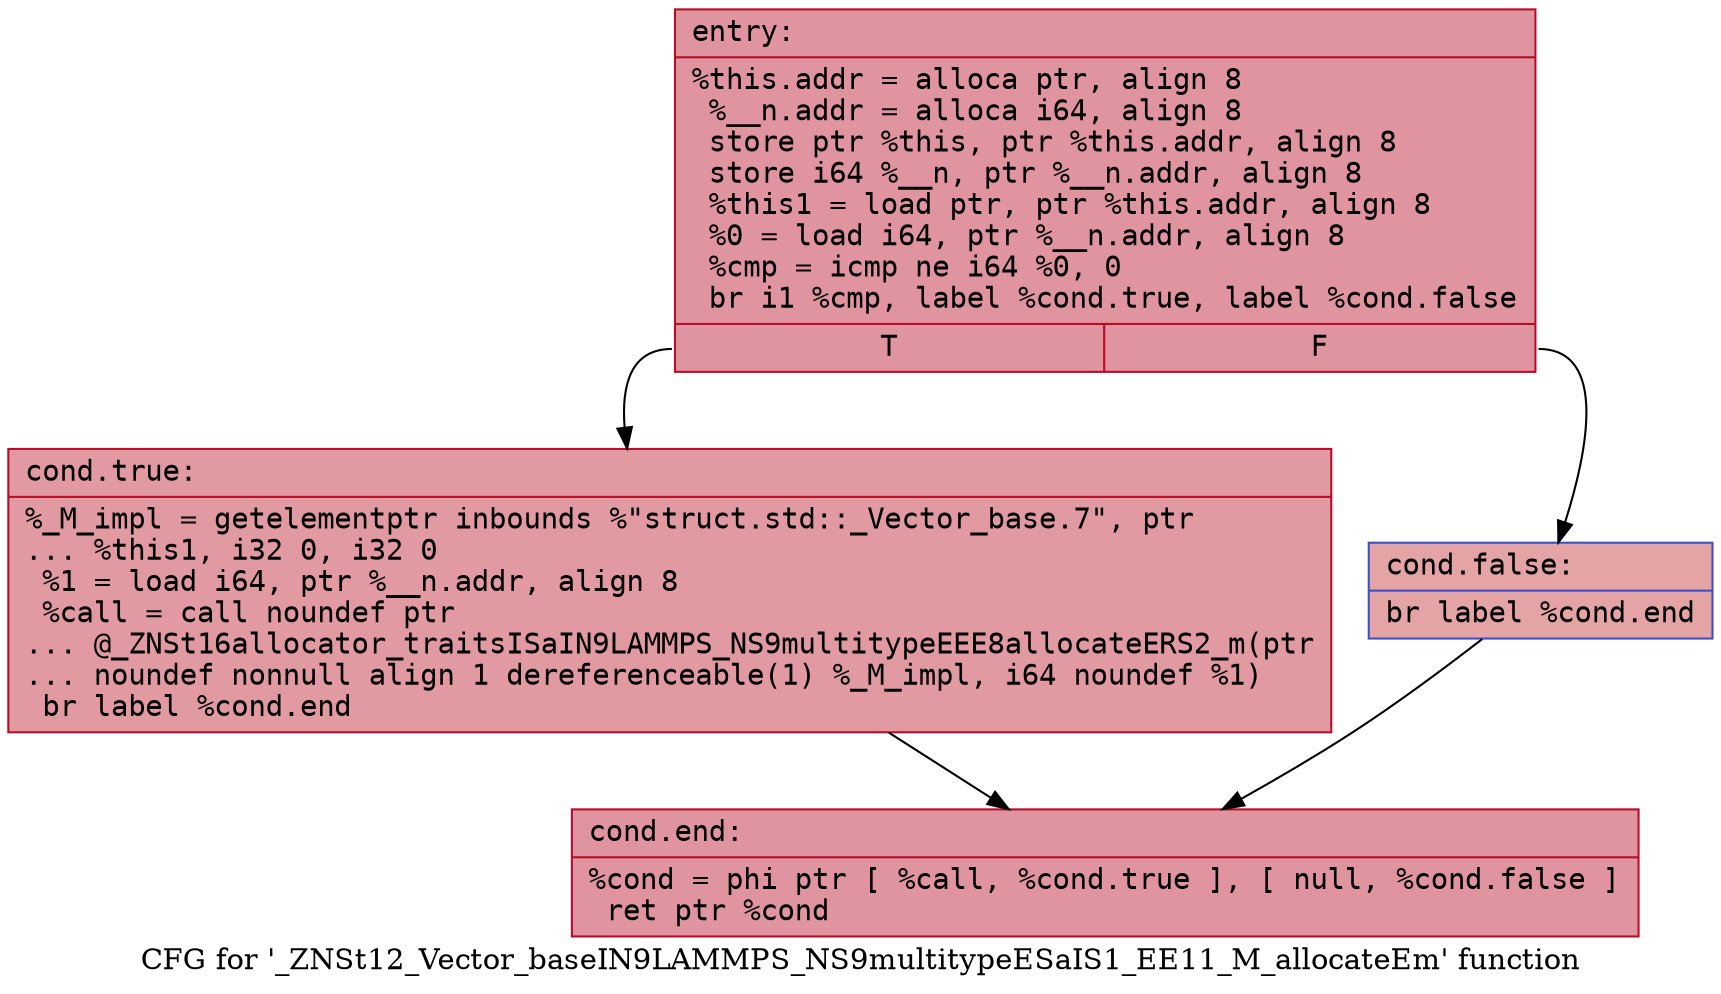 digraph "CFG for '_ZNSt12_Vector_baseIN9LAMMPS_NS9multitypeESaIS1_EE11_M_allocateEm' function" {
	label="CFG for '_ZNSt12_Vector_baseIN9LAMMPS_NS9multitypeESaIS1_EE11_M_allocateEm' function";

	Node0x55bd405d1190 [shape=record,color="#b70d28ff", style=filled, fillcolor="#b70d2870" fontname="Courier",label="{entry:\l|  %this.addr = alloca ptr, align 8\l  %__n.addr = alloca i64, align 8\l  store ptr %this, ptr %this.addr, align 8\l  store i64 %__n, ptr %__n.addr, align 8\l  %this1 = load ptr, ptr %this.addr, align 8\l  %0 = load i64, ptr %__n.addr, align 8\l  %cmp = icmp ne i64 %0, 0\l  br i1 %cmp, label %cond.true, label %cond.false\l|{<s0>T|<s1>F}}"];
	Node0x55bd405d1190:s0 -> Node0x55bd405d1200[tooltip="entry -> cond.true\nProbability 62.50%" ];
	Node0x55bd405d1190:s1 -> Node0x55bd405d1930[tooltip="entry -> cond.false\nProbability 37.50%" ];
	Node0x55bd405d1200 [shape=record,color="#b70d28ff", style=filled, fillcolor="#bb1b2c70" fontname="Courier",label="{cond.true:\l|  %_M_impl = getelementptr inbounds %\"struct.std::_Vector_base.7\", ptr\l... %this1, i32 0, i32 0\l  %1 = load i64, ptr %__n.addr, align 8\l  %call = call noundef ptr\l... @_ZNSt16allocator_traitsISaIN9LAMMPS_NS9multitypeEEE8allocateERS2_m(ptr\l... noundef nonnull align 1 dereferenceable(1) %_M_impl, i64 noundef %1)\l  br label %cond.end\l}"];
	Node0x55bd405d1200 -> Node0x55bd405d1c20[tooltip="cond.true -> cond.end\nProbability 100.00%" ];
	Node0x55bd405d1930 [shape=record,color="#3d50c3ff", style=filled, fillcolor="#c32e3170" fontname="Courier",label="{cond.false:\l|  br label %cond.end\l}"];
	Node0x55bd405d1930 -> Node0x55bd405d1c20[tooltip="cond.false -> cond.end\nProbability 100.00%" ];
	Node0x55bd405d1c20 [shape=record,color="#b70d28ff", style=filled, fillcolor="#b70d2870" fontname="Courier",label="{cond.end:\l|  %cond = phi ptr [ %call, %cond.true ], [ null, %cond.false ]\l  ret ptr %cond\l}"];
}
